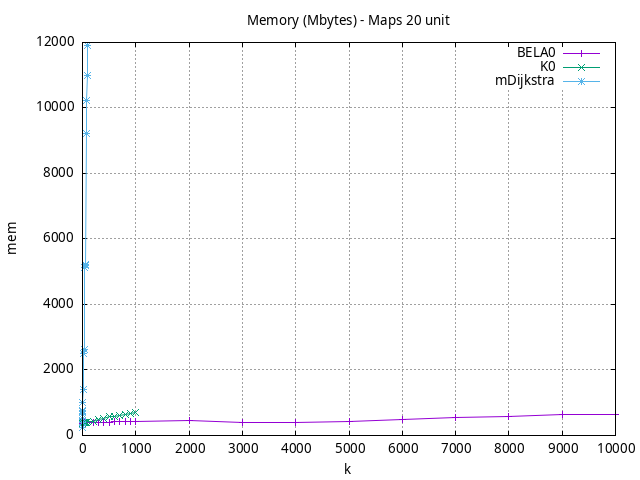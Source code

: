 #!/usr/bin/gnuplot
# -*- coding: utf-8 -*-
#
# results/maps/unit/20/random512-20.brute-force.unit.mem.gnuplot
#
# Started on 04/07/2024 18:12:53
# Author: Carlos Linares López
set grid
set xlabel "k"
set ylabel "mem"

set title "Memory (Mbytes) - Maps 20 unit"

set terminal png enhanced font "Ariel,10"
set output 'random512-20.brute-force.unit.mem.png'

plot "-" title "BELA0"      with linesp, "-" title "K0"      with linesp, "-" title "mDijkstra"      with linesp

	1 345.44
	2 361.0
	3 361.66
	4 383.0
	5 383.0
	6 383.0
	7 383.0
	8 383.0
	9 383.0
	10 383.0
	20 386.4
	30 393.91
	40 394.0
	50 394.0
	60 394.0
	70 394.0
	80 394.0
	90 394.0
	100 395.94
	200 396.0
	300 400.16
	400 407.8
	500 408.0
	600 416.7
	700 418.0
	800 418.0
	900 418.0
	1000 418.0
	2000 456.22
	3000 388.57
	4000 410.33
	5000 429.34
	6000 473.85
	7000 564.47
	8000 595.04
	9000 628.75
	10000 640.89
end
	1 369.18
	2 370.46
	3 378.98
	4 383.0
	5 386.85
	6 390.85
	7 392.7
	8 392.12
	9 393.16
	10 394.5
	20 398.29
	30 397.96
	40 397.91
	50 400.39
	60 402.73
	70 406.07
	80 409.36
	90 414.08
	100 419.8
	200 441.24
	300 476.44
	400 533.51
	500 571.78
	600 585.13
	700 606.05
	800 634.51
	900 679.45
	1000 707.88
end
	1 245.43
	2 385.84
	3 508.04
	4 646.04
	5 766.13
	6 746.94
	7 746.0
	8 746.0
	9 1020.27
	10 1393.58
	20 2515.7
	30 2629.27
	40 5140.63
	50 5218.72
	60 5190.0
	70 9211.78
	80 10240.86
	90 11006.88
	100 11910.54
end
